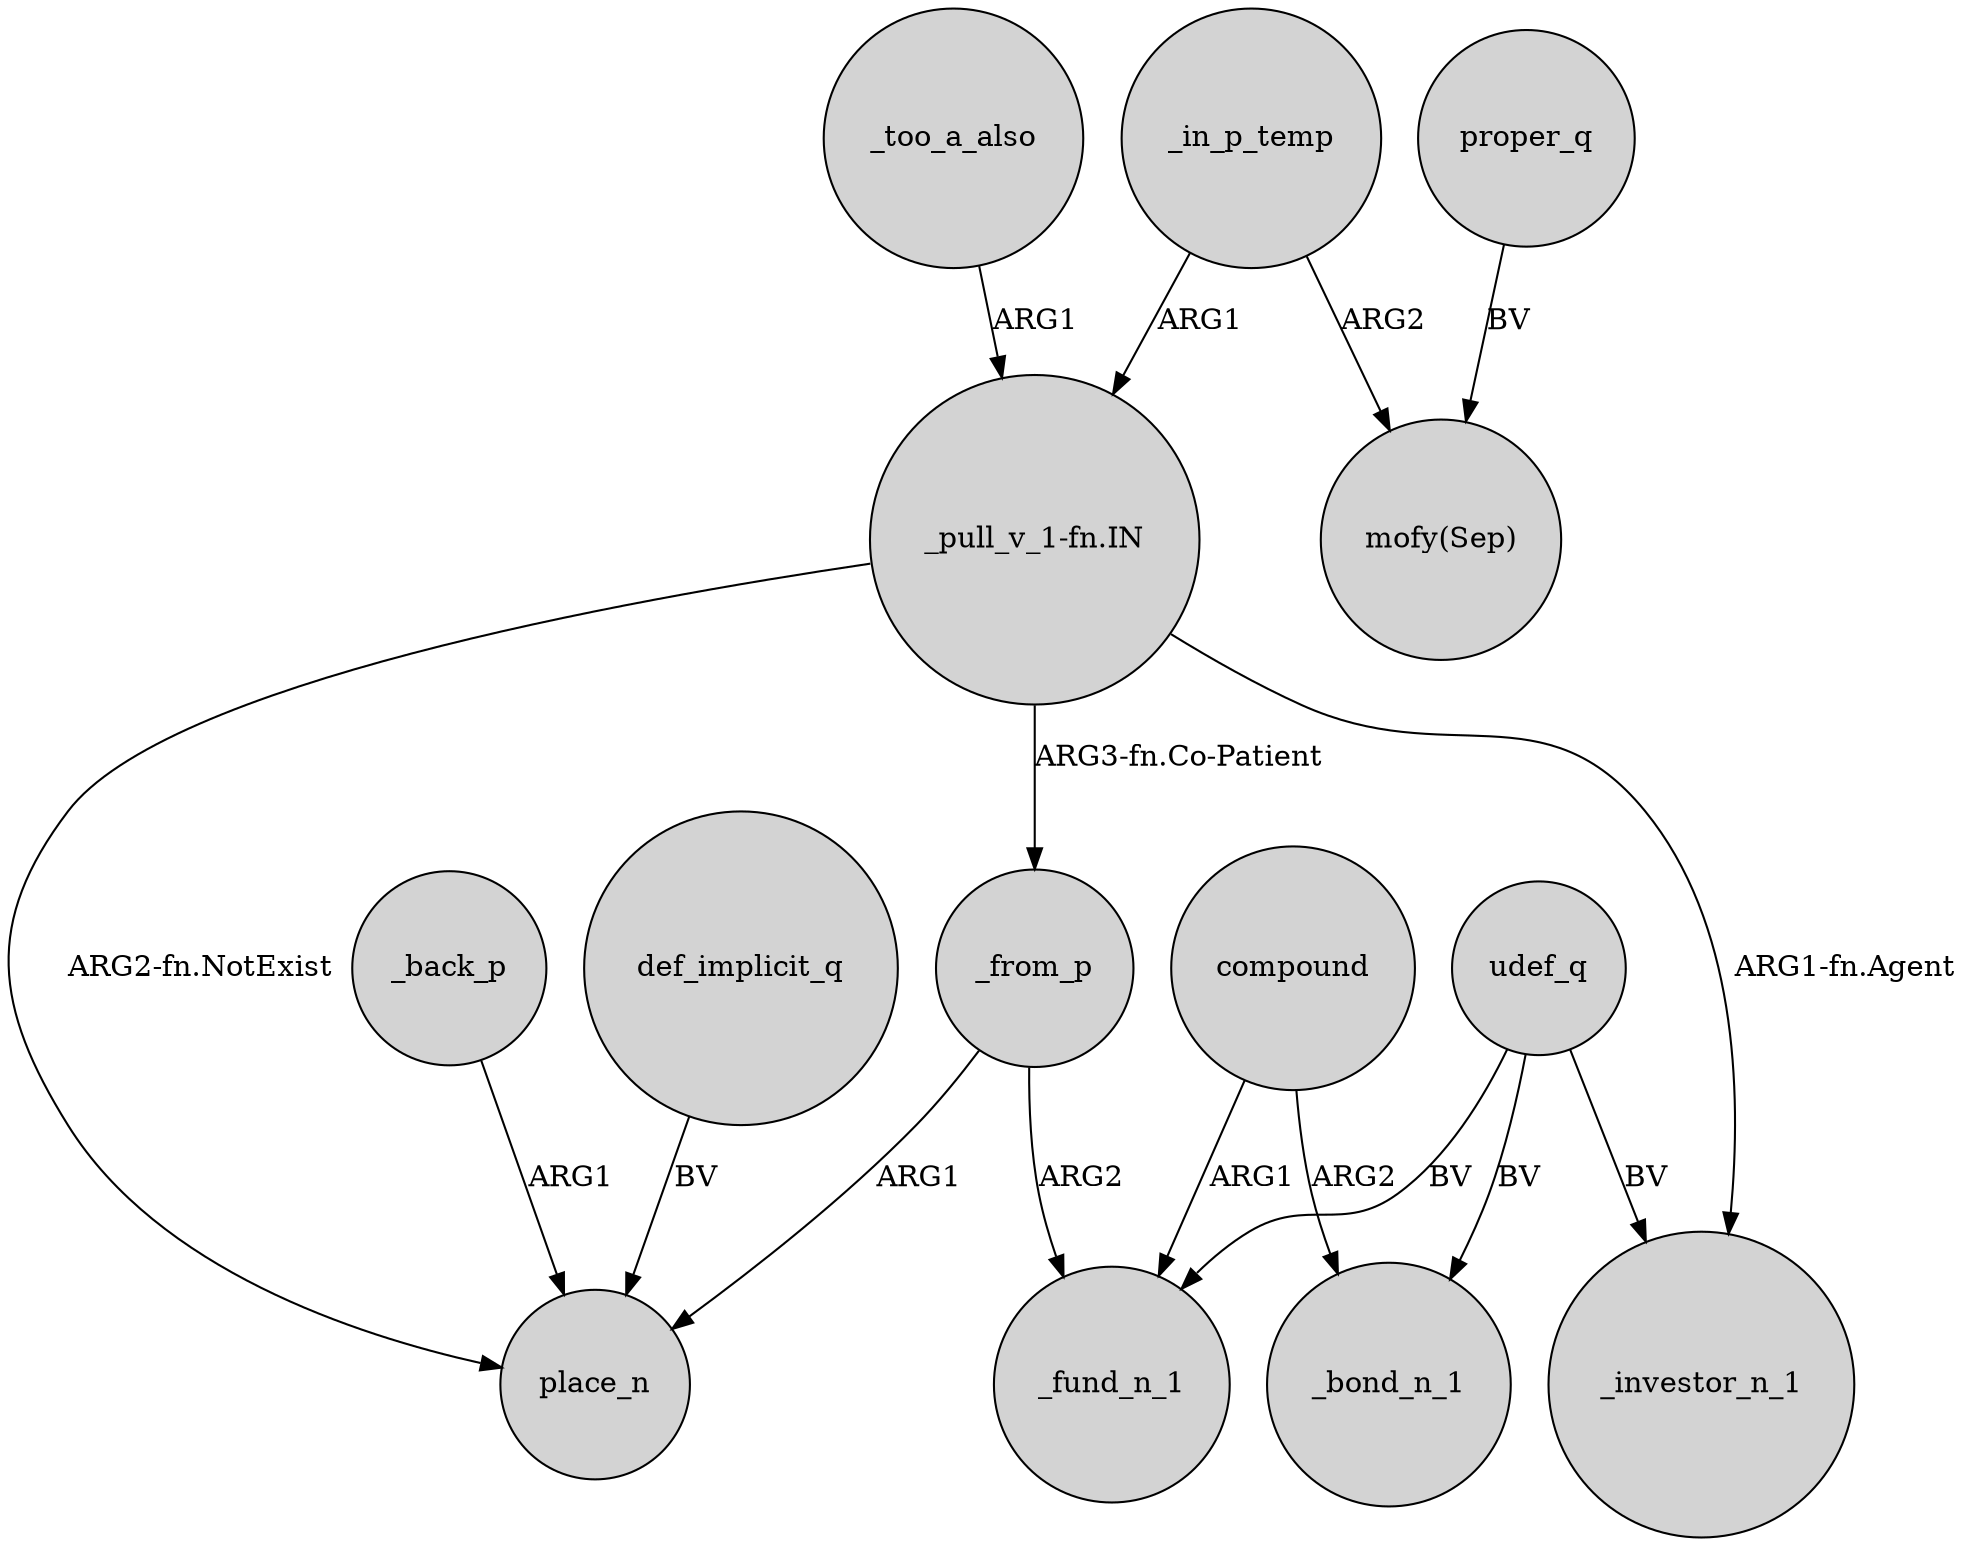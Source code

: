 digraph {
	node [shape=circle style=filled]
	"_pull_v_1-fn.IN" -> place_n [label="ARG2-fn.NotExist"]
	"_pull_v_1-fn.IN" -> _investor_n_1 [label="ARG1-fn.Agent"]
	compound -> _bond_n_1 [label=ARG2]
	udef_q -> _bond_n_1 [label=BV]
	_in_p_temp -> "_pull_v_1-fn.IN" [label=ARG1]
	_too_a_also -> "_pull_v_1-fn.IN" [label=ARG1]
	_back_p -> place_n [label=ARG1]
	def_implicit_q -> place_n [label=BV]
	"_pull_v_1-fn.IN" -> _from_p [label="ARG3-fn.Co-Patient"]
	udef_q -> _fund_n_1 [label=BV]
	proper_q -> "mofy(Sep)" [label=BV]
	udef_q -> _investor_n_1 [label=BV]
	_from_p -> _fund_n_1 [label=ARG2]
	_in_p_temp -> "mofy(Sep)" [label=ARG2]
	_from_p -> place_n [label=ARG1]
	compound -> _fund_n_1 [label=ARG1]
}
